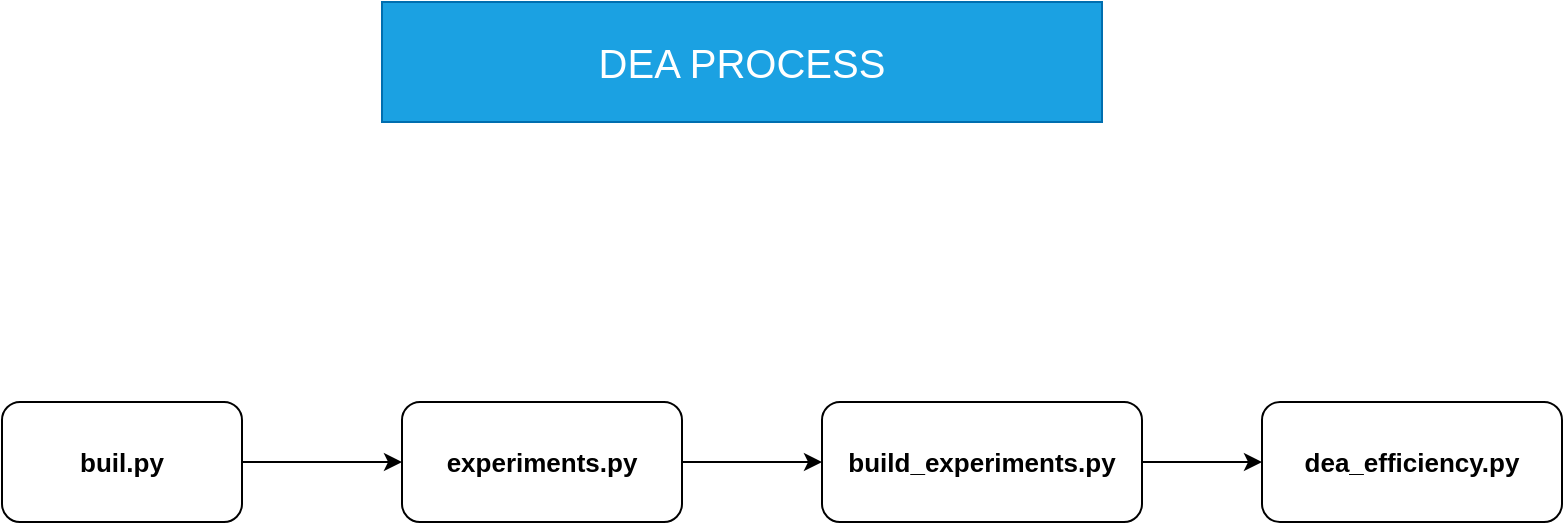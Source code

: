 <mxfile version="27.0.6">
  <diagram name="Page-1" id="027ktjpNRiUaxaFhWo0X">
    <mxGraphModel dx="1216" dy="813" grid="1" gridSize="10" guides="1" tooltips="1" connect="1" arrows="1" fold="1" page="1" pageScale="1" pageWidth="827" pageHeight="1169" background="none" math="0" shadow="0">
      <root>
        <mxCell id="0" />
        <mxCell id="1" parent="0" />
        <mxCell id="szDuD7ovRnqVr8yfjhFQ-1" value="&lt;b&gt;&lt;font style=&quot;font-size: 13px;&quot;&gt;buil.py&lt;/font&gt;&lt;/b&gt;" style="rounded=1;whiteSpace=wrap;html=1;" parent="1" vertex="1">
          <mxGeometry x="30" y="230" width="120" height="60" as="geometry" />
        </mxCell>
        <mxCell id="szDuD7ovRnqVr8yfjhFQ-2" value="&lt;b&gt;&lt;font style=&quot;font-size: 13px;&quot;&gt;dea_efficiency.py&lt;/font&gt;&lt;/b&gt;" style="rounded=1;whiteSpace=wrap;html=1;" parent="1" vertex="1">
          <mxGeometry x="660" y="230" width="150" height="60" as="geometry" />
        </mxCell>
        <mxCell id="szDuD7ovRnqVr8yfjhFQ-3" value="&lt;b&gt;&lt;font style=&quot;font-size: 13px;&quot;&gt;build_experiments.py&lt;/font&gt;&lt;/b&gt;" style="rounded=1;whiteSpace=wrap;html=1;" parent="1" vertex="1">
          <mxGeometry x="440" y="230" width="160" height="60" as="geometry" />
        </mxCell>
        <mxCell id="szDuD7ovRnqVr8yfjhFQ-4" value="&lt;b&gt;&lt;font style=&quot;font-size: 13px;&quot;&gt;experiments.py&lt;/font&gt;&lt;/b&gt;" style="rounded=1;whiteSpace=wrap;html=1;" parent="1" vertex="1">
          <mxGeometry x="230" y="230" width="140" height="60" as="geometry" />
        </mxCell>
        <mxCell id="szDuD7ovRnqVr8yfjhFQ-6" value="" style="endArrow=classic;html=1;rounded=0;exitX=1;exitY=0.5;exitDx=0;exitDy=0;entryX=0;entryY=0.5;entryDx=0;entryDy=0;" parent="1" source="szDuD7ovRnqVr8yfjhFQ-1" target="szDuD7ovRnqVr8yfjhFQ-4" edge="1">
          <mxGeometry width="50" height="50" relative="1" as="geometry">
            <mxPoint x="390" y="440" as="sourcePoint" />
            <mxPoint x="440" y="390" as="targetPoint" />
          </mxGeometry>
        </mxCell>
        <mxCell id="szDuD7ovRnqVr8yfjhFQ-8" value="" style="endArrow=classic;html=1;rounded=0;exitX=1;exitY=0.5;exitDx=0;exitDy=0;entryX=0;entryY=0.5;entryDx=0;entryDy=0;" parent="1" source="szDuD7ovRnqVr8yfjhFQ-4" target="szDuD7ovRnqVr8yfjhFQ-3" edge="1">
          <mxGeometry width="50" height="50" relative="1" as="geometry">
            <mxPoint x="410" y="360" as="sourcePoint" />
            <mxPoint x="490" y="360" as="targetPoint" />
          </mxGeometry>
        </mxCell>
        <mxCell id="szDuD7ovRnqVr8yfjhFQ-9" value="" style="endArrow=classic;html=1;rounded=0;exitX=1;exitY=0.5;exitDx=0;exitDy=0;entryX=0;entryY=0.5;entryDx=0;entryDy=0;" parent="1" source="szDuD7ovRnqVr8yfjhFQ-3" target="szDuD7ovRnqVr8yfjhFQ-2" edge="1">
          <mxGeometry width="50" height="50" relative="1" as="geometry">
            <mxPoint x="480" y="360" as="sourcePoint" />
            <mxPoint x="560" y="360" as="targetPoint" />
          </mxGeometry>
        </mxCell>
        <mxCell id="szDuD7ovRnqVr8yfjhFQ-10" value="&lt;font style=&quot;font-size: 20px;&quot;&gt;DEA PROCESS&lt;/font&gt;" style="whiteSpace=wrap;html=1;fillColor=#1ba1e2;fontColor=#ffffff;strokeColor=#006EAF;" parent="1" vertex="1">
          <mxGeometry x="220" y="30" width="360" height="60" as="geometry" />
        </mxCell>
      </root>
    </mxGraphModel>
  </diagram>
</mxfile>
